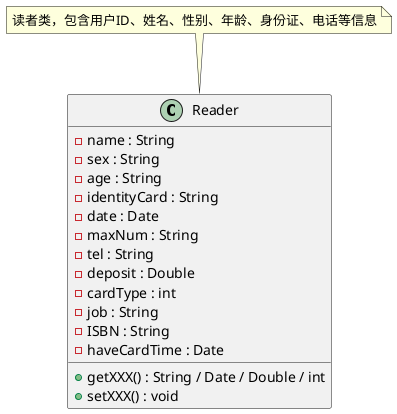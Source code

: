 @startuml Reader
 
class Reader {
	-name : String
	-sex : String
	-age : String
	-identityCard : String
	-date : Date
	-maxNum : String
	-tel : String
	-deposit : Double
	-cardType : int 
	-job : String
	-ISBN : String
	-haveCardTime : Date

    +getXXX() : String / Date / Double / int
    +setXXX() : void
}  
 
note "读者类，包含用户ID、姓名、性别、年龄、身份证、电话等信息" as N0
N0 .. Reader
@enduml
